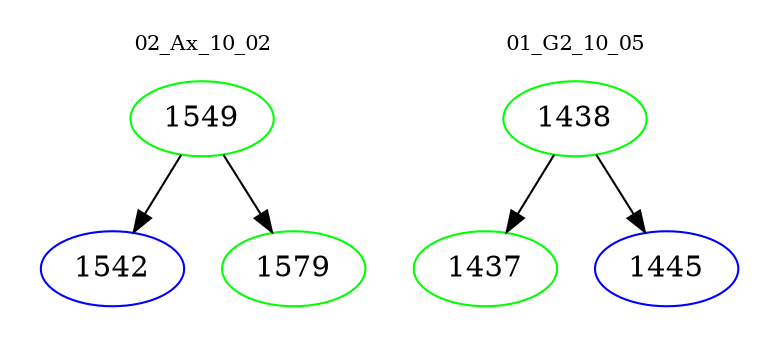 digraph{
subgraph cluster_0 {
color = white
label = "02_Ax_10_02";
fontsize=10;
T0_1549 [label="1549", color="green"]
T0_1549 -> T0_1542 [color="black"]
T0_1542 [label="1542", color="blue"]
T0_1549 -> T0_1579 [color="black"]
T0_1579 [label="1579", color="green"]
}
subgraph cluster_1 {
color = white
label = "01_G2_10_05";
fontsize=10;
T1_1438 [label="1438", color="green"]
T1_1438 -> T1_1437 [color="black"]
T1_1437 [label="1437", color="green"]
T1_1438 -> T1_1445 [color="black"]
T1_1445 [label="1445", color="blue"]
}
}
